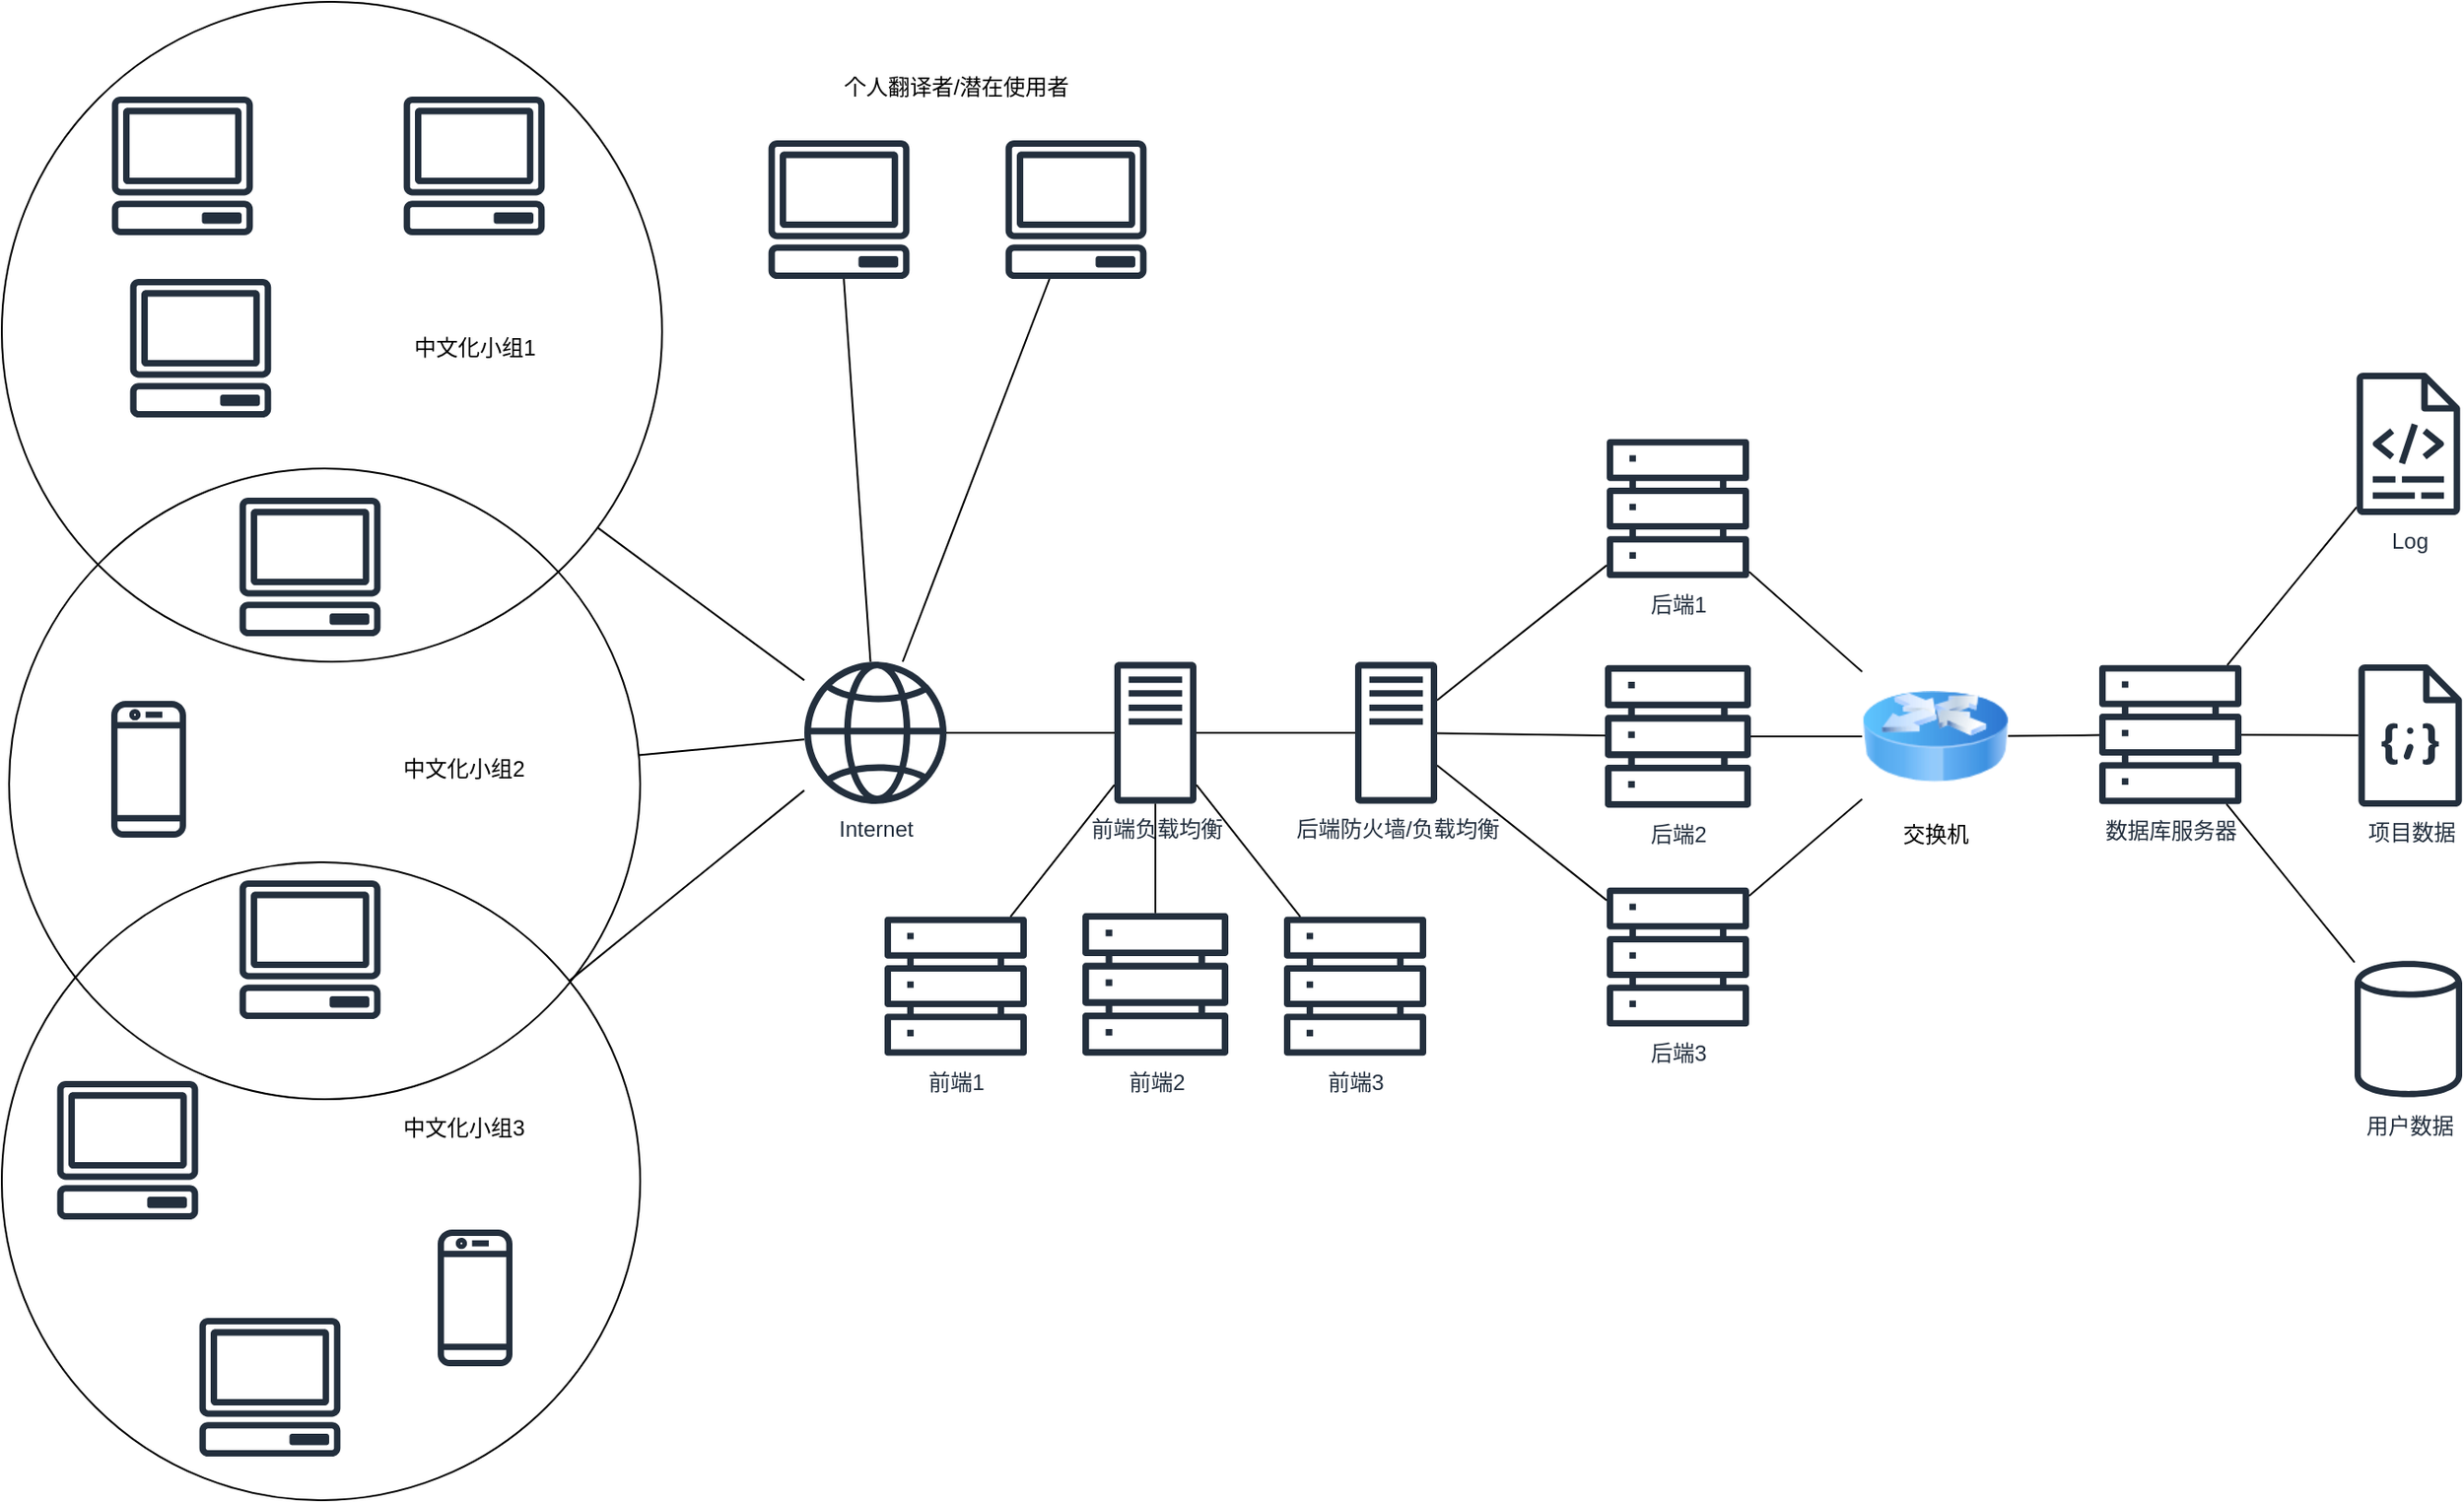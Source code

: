 <mxfile version="24.1.0" type="github">
  <diagram name="第 1 页" id="unkT4ua1M5SrR_OQDvMt">
    <mxGraphModel dx="2074" dy="1106" grid="1" gridSize="10" guides="1" tooltips="1" connect="1" arrows="1" fold="1" page="1" pageScale="1" pageWidth="827" pageHeight="1169" math="0" shadow="0">
      <root>
        <mxCell id="0" />
        <mxCell id="1" parent="0" />
        <mxCell id="tnwIW6Irmv3vunzLVUFS-34" style="rounded=0;orthogonalLoop=1;jettySize=auto;html=1;endArrow=none;endFill=0;" edge="1" parent="1" source="tnwIW6Irmv3vunzLVUFS-11" target="tnwIW6Irmv3vunzLVUFS-31">
          <mxGeometry relative="1" as="geometry" />
        </mxCell>
        <mxCell id="tnwIW6Irmv3vunzLVUFS-11" value="" style="ellipse;whiteSpace=wrap;html=1;aspect=fixed;fillColor=none;" vertex="1" parent="1">
          <mxGeometry x="40" y="490" width="350" height="350" as="geometry" />
        </mxCell>
        <mxCell id="tnwIW6Irmv3vunzLVUFS-32" style="rounded=0;orthogonalLoop=1;jettySize=auto;html=1;endArrow=none;endFill=0;" edge="1" parent="1" source="tnwIW6Irmv3vunzLVUFS-10" target="tnwIW6Irmv3vunzLVUFS-31">
          <mxGeometry relative="1" as="geometry" />
        </mxCell>
        <mxCell id="tnwIW6Irmv3vunzLVUFS-10" value="" style="ellipse;whiteSpace=wrap;html=1;aspect=fixed;fillColor=none;" vertex="1" parent="1">
          <mxGeometry x="40" y="18" width="362" height="362" as="geometry" />
        </mxCell>
        <mxCell id="tnwIW6Irmv3vunzLVUFS-39" style="rounded=0;orthogonalLoop=1;jettySize=auto;html=1;endArrow=none;endFill=0;" edge="1" parent="1" source="tnwIW6Irmv3vunzLVUFS-1" target="tnwIW6Irmv3vunzLVUFS-18">
          <mxGeometry relative="1" as="geometry" />
        </mxCell>
        <mxCell id="tnwIW6Irmv3vunzLVUFS-1" value="前端负载均衡" style="sketch=0;outlineConnect=0;fontColor=#232F3E;gradientColor=none;fillColor=#232F3D;strokeColor=none;dashed=0;verticalLabelPosition=bottom;verticalAlign=top;align=center;html=1;fontSize=12;fontStyle=0;aspect=fixed;pointerEvents=1;shape=mxgraph.aws4.traditional_server;" vertex="1" parent="1">
          <mxGeometry x="650" y="380" width="45" height="78" as="geometry" />
        </mxCell>
        <mxCell id="tnwIW6Irmv3vunzLVUFS-2" value="" style="sketch=0;outlineConnect=0;fontColor=#232F3E;gradientColor=none;fillColor=#232F3D;strokeColor=none;dashed=0;verticalLabelPosition=bottom;verticalAlign=top;align=center;html=1;fontSize=12;fontStyle=0;aspect=fixed;pointerEvents=1;shape=mxgraph.aws4.client;" vertex="1" parent="1">
          <mxGeometry x="100" y="70" width="78" height="76" as="geometry" />
        </mxCell>
        <mxCell id="tnwIW6Irmv3vunzLVUFS-3" value="" style="sketch=0;outlineConnect=0;fontColor=#232F3E;gradientColor=none;fillColor=#232F3D;strokeColor=none;dashed=0;verticalLabelPosition=bottom;verticalAlign=top;align=center;html=1;fontSize=12;fontStyle=0;aspect=fixed;pointerEvents=1;shape=mxgraph.aws4.client;" vertex="1" parent="1">
          <mxGeometry x="260" y="70" width="78" height="76" as="geometry" />
        </mxCell>
        <mxCell id="tnwIW6Irmv3vunzLVUFS-4" value="" style="sketch=0;outlineConnect=0;fontColor=#232F3E;gradientColor=none;fillColor=#232F3D;strokeColor=none;dashed=0;verticalLabelPosition=bottom;verticalAlign=top;align=center;html=1;fontSize=12;fontStyle=0;aspect=fixed;pointerEvents=1;shape=mxgraph.aws4.client;" vertex="1" parent="1">
          <mxGeometry x="110" y="170" width="78" height="76" as="geometry" />
        </mxCell>
        <mxCell id="tnwIW6Irmv3vunzLVUFS-5" value="" style="sketch=0;outlineConnect=0;fontColor=#232F3E;gradientColor=none;fillColor=#232F3D;strokeColor=none;dashed=0;verticalLabelPosition=bottom;verticalAlign=top;align=center;html=1;fontSize=12;fontStyle=0;aspect=fixed;pointerEvents=1;shape=mxgraph.aws4.client;" vertex="1" parent="1">
          <mxGeometry x="170" y="290" width="78" height="76" as="geometry" />
        </mxCell>
        <mxCell id="tnwIW6Irmv3vunzLVUFS-6" value="" style="sketch=0;outlineConnect=0;fontColor=#232F3E;gradientColor=none;fillColor=#232F3D;strokeColor=none;dashed=0;verticalLabelPosition=bottom;verticalAlign=top;align=center;html=1;fontSize=12;fontStyle=0;aspect=fixed;pointerEvents=1;shape=mxgraph.aws4.client;" vertex="1" parent="1">
          <mxGeometry x="70" y="610" width="78" height="76" as="geometry" />
        </mxCell>
        <mxCell id="tnwIW6Irmv3vunzLVUFS-7" value="" style="sketch=0;outlineConnect=0;fontColor=#232F3E;gradientColor=none;fillColor=#232F3D;strokeColor=none;dashed=0;verticalLabelPosition=bottom;verticalAlign=top;align=center;html=1;fontSize=12;fontStyle=0;aspect=fixed;pointerEvents=1;shape=mxgraph.aws4.client;" vertex="1" parent="1">
          <mxGeometry x="170" y="500" width="78" height="76" as="geometry" />
        </mxCell>
        <mxCell id="tnwIW6Irmv3vunzLVUFS-8" value="" style="sketch=0;outlineConnect=0;fontColor=#232F3E;gradientColor=none;fillColor=#232F3D;strokeColor=none;dashed=0;verticalLabelPosition=bottom;verticalAlign=top;align=center;html=1;fontSize=12;fontStyle=0;aspect=fixed;pointerEvents=1;shape=mxgraph.aws4.client;" vertex="1" parent="1">
          <mxGeometry x="148" y="740" width="78" height="76" as="geometry" />
        </mxCell>
        <mxCell id="tnwIW6Irmv3vunzLVUFS-9" value="" style="sketch=0;outlineConnect=0;fontColor=#232F3E;gradientColor=none;fillColor=#232F3D;strokeColor=none;dashed=0;verticalLabelPosition=bottom;verticalAlign=top;align=center;html=1;fontSize=12;fontStyle=0;aspect=fixed;pointerEvents=1;shape=mxgraph.aws4.mobile_client;" vertex="1" parent="1">
          <mxGeometry x="279" y="690" width="41" height="78" as="geometry" />
        </mxCell>
        <mxCell id="tnwIW6Irmv3vunzLVUFS-33" style="rounded=0;orthogonalLoop=1;jettySize=auto;html=1;endArrow=none;endFill=0;" edge="1" parent="1" source="tnwIW6Irmv3vunzLVUFS-12" target="tnwIW6Irmv3vunzLVUFS-31">
          <mxGeometry relative="1" as="geometry" />
        </mxCell>
        <mxCell id="tnwIW6Irmv3vunzLVUFS-12" value="" style="ellipse;whiteSpace=wrap;html=1;aspect=fixed;fillColor=none;" vertex="1" parent="1">
          <mxGeometry x="44" y="274" width="346" height="346" as="geometry" />
        </mxCell>
        <mxCell id="tnwIW6Irmv3vunzLVUFS-13" value="" style="sketch=0;outlineConnect=0;fontColor=#232F3E;gradientColor=none;fillColor=#232F3D;strokeColor=none;dashed=0;verticalLabelPosition=bottom;verticalAlign=top;align=center;html=1;fontSize=12;fontStyle=0;aspect=fixed;pointerEvents=1;shape=mxgraph.aws4.mobile_client;" vertex="1" parent="1">
          <mxGeometry x="100" y="400" width="41" height="78" as="geometry" />
        </mxCell>
        <mxCell id="tnwIW6Irmv3vunzLVUFS-50" style="rounded=0;orthogonalLoop=1;jettySize=auto;html=1;endArrow=none;endFill=0;" edge="1" parent="1" source="tnwIW6Irmv3vunzLVUFS-14" target="tnwIW6Irmv3vunzLVUFS-31">
          <mxGeometry relative="1" as="geometry" />
        </mxCell>
        <mxCell id="tnwIW6Irmv3vunzLVUFS-14" value="" style="sketch=0;outlineConnect=0;fontColor=#232F3E;gradientColor=none;fillColor=#232F3D;strokeColor=none;dashed=0;verticalLabelPosition=bottom;verticalAlign=top;align=center;html=1;fontSize=12;fontStyle=0;aspect=fixed;pointerEvents=1;shape=mxgraph.aws4.client;" vertex="1" parent="1">
          <mxGeometry x="460" y="94" width="78" height="76" as="geometry" />
        </mxCell>
        <mxCell id="tnwIW6Irmv3vunzLVUFS-37" style="rounded=0;orthogonalLoop=1;jettySize=auto;html=1;endArrow=none;endFill=0;" edge="1" parent="1" source="tnwIW6Irmv3vunzLVUFS-15" target="tnwIW6Irmv3vunzLVUFS-1">
          <mxGeometry relative="1" as="geometry" />
        </mxCell>
        <mxCell id="tnwIW6Irmv3vunzLVUFS-15" value="前端3" style="sketch=0;outlineConnect=0;fontColor=#232F3E;gradientColor=none;fillColor=#232F3D;strokeColor=none;dashed=0;verticalLabelPosition=bottom;verticalAlign=top;align=center;html=1;fontSize=12;fontStyle=0;aspect=fixed;pointerEvents=1;shape=mxgraph.aws4.servers;" vertex="1" parent="1">
          <mxGeometry x="743" y="519" width="78" height="78" as="geometry" />
        </mxCell>
        <mxCell id="tnwIW6Irmv3vunzLVUFS-36" style="rounded=0;orthogonalLoop=1;jettySize=auto;html=1;endArrow=none;endFill=0;" edge="1" parent="1" source="tnwIW6Irmv3vunzLVUFS-16" target="tnwIW6Irmv3vunzLVUFS-1">
          <mxGeometry relative="1" as="geometry" />
        </mxCell>
        <mxCell id="tnwIW6Irmv3vunzLVUFS-16" value="前端2" style="sketch=0;outlineConnect=0;fontColor=#232F3E;gradientColor=none;fillColor=#232F3D;strokeColor=none;dashed=0;verticalLabelPosition=bottom;verticalAlign=top;align=center;html=1;fontSize=12;fontStyle=0;aspect=fixed;pointerEvents=1;shape=mxgraph.aws4.servers;" vertex="1" parent="1">
          <mxGeometry x="632.5" y="517" width="80" height="80" as="geometry" />
        </mxCell>
        <mxCell id="tnwIW6Irmv3vunzLVUFS-35" style="rounded=0;orthogonalLoop=1;jettySize=auto;html=1;endArrow=none;endFill=0;" edge="1" parent="1" source="tnwIW6Irmv3vunzLVUFS-17" target="tnwIW6Irmv3vunzLVUFS-1">
          <mxGeometry relative="1" as="geometry" />
        </mxCell>
        <mxCell id="tnwIW6Irmv3vunzLVUFS-17" value="前端1" style="sketch=0;outlineConnect=0;fontColor=#232F3E;gradientColor=none;fillColor=#232F3D;strokeColor=none;dashed=0;verticalLabelPosition=bottom;verticalAlign=top;align=center;html=1;fontSize=12;fontStyle=0;aspect=fixed;pointerEvents=1;shape=mxgraph.aws4.servers;" vertex="1" parent="1">
          <mxGeometry x="524" y="519" width="78" height="78" as="geometry" />
        </mxCell>
        <mxCell id="tnwIW6Irmv3vunzLVUFS-40" style="rounded=0;orthogonalLoop=1;jettySize=auto;html=1;endArrow=none;endFill=0;" edge="1" parent="1" source="tnwIW6Irmv3vunzLVUFS-18" target="tnwIW6Irmv3vunzLVUFS-20">
          <mxGeometry relative="1" as="geometry" />
        </mxCell>
        <mxCell id="tnwIW6Irmv3vunzLVUFS-41" style="rounded=0;orthogonalLoop=1;jettySize=auto;html=1;endArrow=none;endFill=0;" edge="1" parent="1" source="tnwIW6Irmv3vunzLVUFS-18" target="tnwIW6Irmv3vunzLVUFS-21">
          <mxGeometry relative="1" as="geometry" />
        </mxCell>
        <mxCell id="tnwIW6Irmv3vunzLVUFS-42" style="rounded=0;orthogonalLoop=1;jettySize=auto;html=1;endArrow=none;endFill=0;" edge="1" parent="1" source="tnwIW6Irmv3vunzLVUFS-18" target="tnwIW6Irmv3vunzLVUFS-19">
          <mxGeometry relative="1" as="geometry" />
        </mxCell>
        <mxCell id="tnwIW6Irmv3vunzLVUFS-18" value="后端防火墙/负载均衡" style="sketch=0;outlineConnect=0;fontColor=#232F3E;gradientColor=none;fillColor=#232F3D;strokeColor=none;dashed=0;verticalLabelPosition=bottom;verticalAlign=top;align=center;html=1;fontSize=12;fontStyle=0;aspect=fixed;pointerEvents=1;shape=mxgraph.aws4.traditional_server;" vertex="1" parent="1">
          <mxGeometry x="782" y="380" width="45" height="78" as="geometry" />
        </mxCell>
        <mxCell id="tnwIW6Irmv3vunzLVUFS-43" style="rounded=0;orthogonalLoop=1;jettySize=auto;html=1;endArrow=none;endFill=0;" edge="1" parent="1" source="tnwIW6Irmv3vunzLVUFS-19" target="tnwIW6Irmv3vunzLVUFS-28">
          <mxGeometry relative="1" as="geometry" />
        </mxCell>
        <mxCell id="tnwIW6Irmv3vunzLVUFS-19" value="后端1" style="sketch=0;outlineConnect=0;fontColor=#232F3E;gradientColor=none;fillColor=#232F3D;strokeColor=none;dashed=0;verticalLabelPosition=bottom;verticalAlign=top;align=center;html=1;fontSize=12;fontStyle=0;aspect=fixed;pointerEvents=1;shape=mxgraph.aws4.servers;" vertex="1" parent="1">
          <mxGeometry x="920" y="257" width="78" height="78" as="geometry" />
        </mxCell>
        <mxCell id="tnwIW6Irmv3vunzLVUFS-44" style="rounded=0;orthogonalLoop=1;jettySize=auto;html=1;endArrow=none;endFill=0;" edge="1" parent="1" source="tnwIW6Irmv3vunzLVUFS-20" target="tnwIW6Irmv3vunzLVUFS-28">
          <mxGeometry relative="1" as="geometry" />
        </mxCell>
        <mxCell id="tnwIW6Irmv3vunzLVUFS-20" value="后端2" style="sketch=0;outlineConnect=0;fontColor=#232F3E;gradientColor=none;fillColor=#232F3D;strokeColor=none;dashed=0;verticalLabelPosition=bottom;verticalAlign=top;align=center;html=1;fontSize=12;fontStyle=0;aspect=fixed;pointerEvents=1;shape=mxgraph.aws4.servers;" vertex="1" parent="1">
          <mxGeometry x="919" y="381" width="80" height="80" as="geometry" />
        </mxCell>
        <mxCell id="tnwIW6Irmv3vunzLVUFS-45" style="rounded=0;orthogonalLoop=1;jettySize=auto;html=1;endArrow=none;endFill=0;" edge="1" parent="1" source="tnwIW6Irmv3vunzLVUFS-21" target="tnwIW6Irmv3vunzLVUFS-28">
          <mxGeometry relative="1" as="geometry" />
        </mxCell>
        <mxCell id="tnwIW6Irmv3vunzLVUFS-21" value="后端3" style="sketch=0;outlineConnect=0;fontColor=#232F3E;gradientColor=none;fillColor=#232F3D;strokeColor=none;dashed=0;verticalLabelPosition=bottom;verticalAlign=top;align=center;html=1;fontSize=12;fontStyle=0;aspect=fixed;pointerEvents=1;shape=mxgraph.aws4.servers;" vertex="1" parent="1">
          <mxGeometry x="920" y="503" width="78" height="78" as="geometry" />
        </mxCell>
        <mxCell id="tnwIW6Irmv3vunzLVUFS-51" style="rounded=0;orthogonalLoop=1;jettySize=auto;html=1;endArrow=none;endFill=0;" edge="1" parent="1" source="tnwIW6Irmv3vunzLVUFS-22" target="tnwIW6Irmv3vunzLVUFS-31">
          <mxGeometry relative="1" as="geometry" />
        </mxCell>
        <mxCell id="tnwIW6Irmv3vunzLVUFS-22" value="" style="sketch=0;outlineConnect=0;fontColor=#232F3E;gradientColor=none;fillColor=#232F3D;strokeColor=none;dashed=0;verticalLabelPosition=bottom;verticalAlign=top;align=center;html=1;fontSize=12;fontStyle=0;aspect=fixed;pointerEvents=1;shape=mxgraph.aws4.client;" vertex="1" parent="1">
          <mxGeometry x="590" y="94" width="78" height="76" as="geometry" />
        </mxCell>
        <mxCell id="tnwIW6Irmv3vunzLVUFS-47" style="rounded=0;orthogonalLoop=1;jettySize=auto;html=1;endArrow=none;endFill=0;" edge="1" parent="1" source="tnwIW6Irmv3vunzLVUFS-23" target="tnwIW6Irmv3vunzLVUFS-24">
          <mxGeometry relative="1" as="geometry" />
        </mxCell>
        <mxCell id="tnwIW6Irmv3vunzLVUFS-48" style="rounded=0;orthogonalLoop=1;jettySize=auto;html=1;endArrow=none;endFill=0;" edge="1" parent="1" source="tnwIW6Irmv3vunzLVUFS-23" target="tnwIW6Irmv3vunzLVUFS-25">
          <mxGeometry relative="1" as="geometry" />
        </mxCell>
        <mxCell id="tnwIW6Irmv3vunzLVUFS-49" style="rounded=0;orthogonalLoop=1;jettySize=auto;html=1;endArrow=none;endFill=0;" edge="1" parent="1" source="tnwIW6Irmv3vunzLVUFS-23" target="tnwIW6Irmv3vunzLVUFS-26">
          <mxGeometry relative="1" as="geometry" />
        </mxCell>
        <mxCell id="tnwIW6Irmv3vunzLVUFS-23" value="数据库服务器" style="sketch=0;outlineConnect=0;fontColor=#232F3E;gradientColor=none;fillColor=#232F3D;strokeColor=none;dashed=0;verticalLabelPosition=bottom;verticalAlign=top;align=center;html=1;fontSize=12;fontStyle=0;aspect=fixed;pointerEvents=1;shape=mxgraph.aws4.servers;" vertex="1" parent="1">
          <mxGeometry x="1190" y="381" width="78" height="78" as="geometry" />
        </mxCell>
        <mxCell id="tnwIW6Irmv3vunzLVUFS-24" value="用户数据" style="sketch=0;outlineConnect=0;fontColor=#232F3E;gradientColor=none;fillColor=#232F3D;strokeColor=none;dashed=0;verticalLabelPosition=bottom;verticalAlign=top;align=center;html=1;fontSize=12;fontStyle=0;aspect=fixed;pointerEvents=1;shape=mxgraph.aws4.generic_database;" vertex="1" parent="1">
          <mxGeometry x="1330" y="542.5" width="59" height="78" as="geometry" />
        </mxCell>
        <mxCell id="tnwIW6Irmv3vunzLVUFS-25" value="项目数据" style="sketch=0;outlineConnect=0;fontColor=#232F3E;gradientColor=none;fillColor=#232F3D;strokeColor=none;dashed=0;verticalLabelPosition=bottom;verticalAlign=top;align=center;html=1;fontSize=12;fontStyle=0;aspect=fixed;pointerEvents=1;shape=mxgraph.aws4.json_script;" vertex="1" parent="1">
          <mxGeometry x="1332" y="381.5" width="57" height="78" as="geometry" />
        </mxCell>
        <mxCell id="tnwIW6Irmv3vunzLVUFS-26" value="Log" style="sketch=0;outlineConnect=0;fontColor=#232F3E;gradientColor=none;fillColor=#232F3D;strokeColor=none;dashed=0;verticalLabelPosition=bottom;verticalAlign=top;align=center;html=1;fontSize=12;fontStyle=0;aspect=fixed;pointerEvents=1;shape=mxgraph.aws4.logs;" vertex="1" parent="1">
          <mxGeometry x="1331" y="221.5" width="57" height="78" as="geometry" />
        </mxCell>
        <mxCell id="tnwIW6Irmv3vunzLVUFS-46" style="rounded=0;orthogonalLoop=1;jettySize=auto;html=1;endArrow=none;endFill=0;" edge="1" parent="1" source="tnwIW6Irmv3vunzLVUFS-28" target="tnwIW6Irmv3vunzLVUFS-23">
          <mxGeometry relative="1" as="geometry" />
        </mxCell>
        <mxCell id="tnwIW6Irmv3vunzLVUFS-28" value="交换机" style="image;html=1;image=img/lib/clip_art/networking/Router_Icon_128x128.png" vertex="1" parent="1">
          <mxGeometry x="1060" y="381" width="80" height="80" as="geometry" />
        </mxCell>
        <mxCell id="tnwIW6Irmv3vunzLVUFS-38" style="rounded=0;orthogonalLoop=1;jettySize=auto;html=1;endArrow=none;endFill=0;" edge="1" parent="1" source="tnwIW6Irmv3vunzLVUFS-31" target="tnwIW6Irmv3vunzLVUFS-1">
          <mxGeometry relative="1" as="geometry" />
        </mxCell>
        <mxCell id="tnwIW6Irmv3vunzLVUFS-31" value="Internet" style="sketch=0;outlineConnect=0;fontColor=#232F3E;gradientColor=none;fillColor=#232F3D;strokeColor=none;dashed=0;verticalLabelPosition=bottom;verticalAlign=top;align=center;html=1;fontSize=12;fontStyle=0;aspect=fixed;pointerEvents=1;shape=mxgraph.aws4.globe;" vertex="1" parent="1">
          <mxGeometry x="480" y="380" width="78" height="78" as="geometry" />
        </mxCell>
        <mxCell id="tnwIW6Irmv3vunzLVUFS-52" value="个人翻译者/潜在使用者" style="text;html=1;align=center;verticalAlign=middle;resizable=0;points=[];autosize=1;strokeColor=none;fillColor=none;" vertex="1" parent="1">
          <mxGeometry x="488" y="50" width="150" height="30" as="geometry" />
        </mxCell>
        <mxCell id="tnwIW6Irmv3vunzLVUFS-53" value="中文化小组1" style="text;html=1;align=center;verticalAlign=middle;resizable=0;points=[];autosize=1;strokeColor=none;fillColor=none;" vertex="1" parent="1">
          <mxGeometry x="254" y="193" width="90" height="30" as="geometry" />
        </mxCell>
        <mxCell id="tnwIW6Irmv3vunzLVUFS-54" value="中文化小组2" style="text;html=1;align=center;verticalAlign=middle;resizable=0;points=[];autosize=1;strokeColor=none;fillColor=none;" vertex="1" parent="1">
          <mxGeometry x="248" y="424" width="90" height="30" as="geometry" />
        </mxCell>
        <mxCell id="tnwIW6Irmv3vunzLVUFS-55" value="中文化小组3" style="text;html=1;align=center;verticalAlign=middle;resizable=0;points=[];autosize=1;strokeColor=none;fillColor=none;" vertex="1" parent="1">
          <mxGeometry x="248" y="620.5" width="90" height="30" as="geometry" />
        </mxCell>
      </root>
    </mxGraphModel>
  </diagram>
</mxfile>
